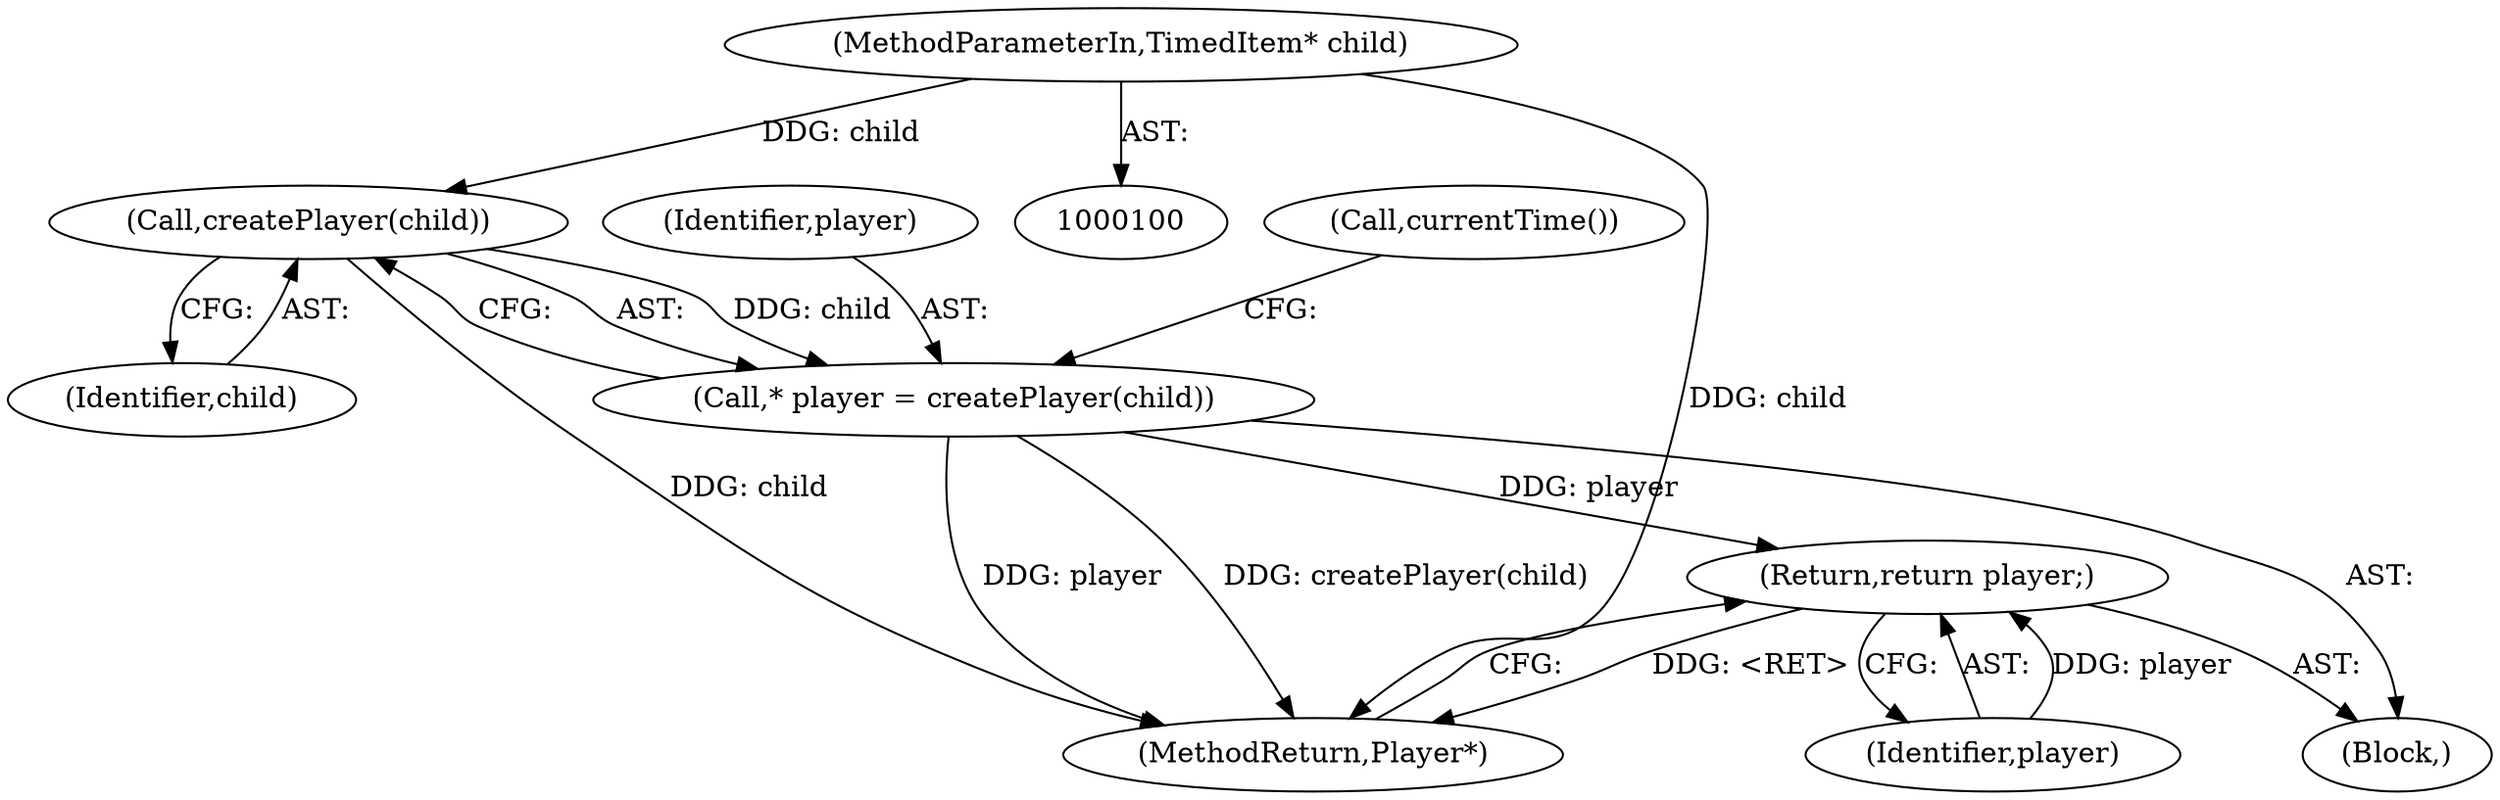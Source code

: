 digraph "0_Chrome_75f1a0ebf09d110642f19dd4e389004e949a7828@API" {
"1000106" [label="(Call,createPlayer(child))"];
"1000101" [label="(MethodParameterIn,TimedItem* child)"];
"1000104" [label="(Call,* player = createPlayer(child))"];
"1000111" [label="(Return,return player;)"];
"1000106" [label="(Call,createPlayer(child))"];
"1000101" [label="(MethodParameterIn,TimedItem* child)"];
"1000109" [label="(Call,currentTime())"];
"1000112" [label="(Identifier,player)"];
"1000113" [label="(MethodReturn,Player*)"];
"1000107" [label="(Identifier,child)"];
"1000105" [label="(Identifier,player)"];
"1000104" [label="(Call,* player = createPlayer(child))"];
"1000111" [label="(Return,return player;)"];
"1000102" [label="(Block,)"];
"1000106" -> "1000104"  [label="AST: "];
"1000106" -> "1000107"  [label="CFG: "];
"1000107" -> "1000106"  [label="AST: "];
"1000104" -> "1000106"  [label="CFG: "];
"1000106" -> "1000113"  [label="DDG: child"];
"1000106" -> "1000104"  [label="DDG: child"];
"1000101" -> "1000106"  [label="DDG: child"];
"1000101" -> "1000100"  [label="AST: "];
"1000101" -> "1000113"  [label="DDG: child"];
"1000104" -> "1000102"  [label="AST: "];
"1000105" -> "1000104"  [label="AST: "];
"1000109" -> "1000104"  [label="CFG: "];
"1000104" -> "1000113"  [label="DDG: player"];
"1000104" -> "1000113"  [label="DDG: createPlayer(child)"];
"1000104" -> "1000111"  [label="DDG: player"];
"1000111" -> "1000102"  [label="AST: "];
"1000111" -> "1000112"  [label="CFG: "];
"1000112" -> "1000111"  [label="AST: "];
"1000113" -> "1000111"  [label="CFG: "];
"1000111" -> "1000113"  [label="DDG: <RET>"];
"1000112" -> "1000111"  [label="DDG: player"];
}
